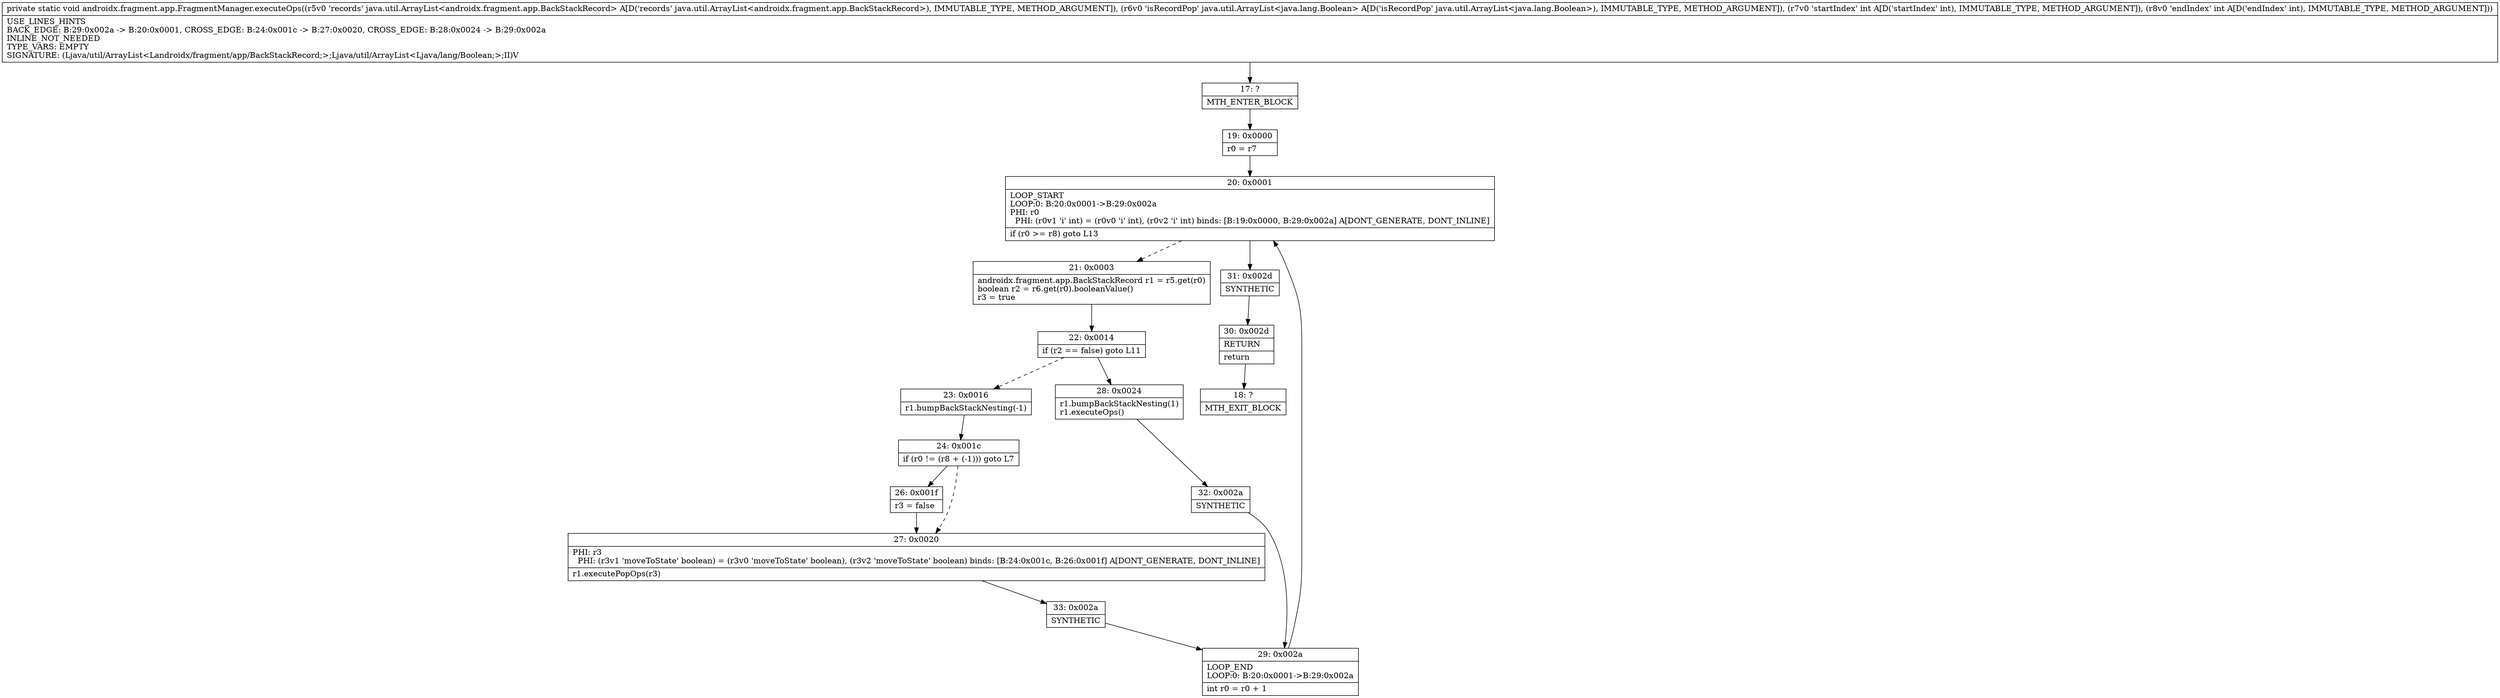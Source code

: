 digraph "CFG forandroidx.fragment.app.FragmentManager.executeOps(Ljava\/util\/ArrayList;Ljava\/util\/ArrayList;II)V" {
Node_17 [shape=record,label="{17\:\ ?|MTH_ENTER_BLOCK\l}"];
Node_19 [shape=record,label="{19\:\ 0x0000|r0 = r7\l}"];
Node_20 [shape=record,label="{20\:\ 0x0001|LOOP_START\lLOOP:0: B:20:0x0001\-\>B:29:0x002a\lPHI: r0 \l  PHI: (r0v1 'i' int) = (r0v0 'i' int), (r0v2 'i' int) binds: [B:19:0x0000, B:29:0x002a] A[DONT_GENERATE, DONT_INLINE]\l|if (r0 \>= r8) goto L13\l}"];
Node_21 [shape=record,label="{21\:\ 0x0003|androidx.fragment.app.BackStackRecord r1 = r5.get(r0)\lboolean r2 = r6.get(r0).booleanValue()\lr3 = true\l}"];
Node_22 [shape=record,label="{22\:\ 0x0014|if (r2 == false) goto L11\l}"];
Node_23 [shape=record,label="{23\:\ 0x0016|r1.bumpBackStackNesting(\-1)\l}"];
Node_24 [shape=record,label="{24\:\ 0x001c|if (r0 != (r8 + (\-1))) goto L7\l}"];
Node_26 [shape=record,label="{26\:\ 0x001f|r3 = false\l}"];
Node_27 [shape=record,label="{27\:\ 0x0020|PHI: r3 \l  PHI: (r3v1 'moveToState' boolean) = (r3v0 'moveToState' boolean), (r3v2 'moveToState' boolean) binds: [B:24:0x001c, B:26:0x001f] A[DONT_GENERATE, DONT_INLINE]\l|r1.executePopOps(r3)\l}"];
Node_33 [shape=record,label="{33\:\ 0x002a|SYNTHETIC\l}"];
Node_29 [shape=record,label="{29\:\ 0x002a|LOOP_END\lLOOP:0: B:20:0x0001\-\>B:29:0x002a\l|int r0 = r0 + 1\l}"];
Node_28 [shape=record,label="{28\:\ 0x0024|r1.bumpBackStackNesting(1)\lr1.executeOps()\l}"];
Node_32 [shape=record,label="{32\:\ 0x002a|SYNTHETIC\l}"];
Node_31 [shape=record,label="{31\:\ 0x002d|SYNTHETIC\l}"];
Node_30 [shape=record,label="{30\:\ 0x002d|RETURN\l|return\l}"];
Node_18 [shape=record,label="{18\:\ ?|MTH_EXIT_BLOCK\l}"];
MethodNode[shape=record,label="{private static void androidx.fragment.app.FragmentManager.executeOps((r5v0 'records' java.util.ArrayList\<androidx.fragment.app.BackStackRecord\> A[D('records' java.util.ArrayList\<androidx.fragment.app.BackStackRecord\>), IMMUTABLE_TYPE, METHOD_ARGUMENT]), (r6v0 'isRecordPop' java.util.ArrayList\<java.lang.Boolean\> A[D('isRecordPop' java.util.ArrayList\<java.lang.Boolean\>), IMMUTABLE_TYPE, METHOD_ARGUMENT]), (r7v0 'startIndex' int A[D('startIndex' int), IMMUTABLE_TYPE, METHOD_ARGUMENT]), (r8v0 'endIndex' int A[D('endIndex' int), IMMUTABLE_TYPE, METHOD_ARGUMENT]))  | USE_LINES_HINTS\lBACK_EDGE: B:29:0x002a \-\> B:20:0x0001, CROSS_EDGE: B:24:0x001c \-\> B:27:0x0020, CROSS_EDGE: B:28:0x0024 \-\> B:29:0x002a\lINLINE_NOT_NEEDED\lTYPE_VARS: EMPTY\lSIGNATURE: (Ljava\/util\/ArrayList\<Landroidx\/fragment\/app\/BackStackRecord;\>;Ljava\/util\/ArrayList\<Ljava\/lang\/Boolean;\>;II)V\l}"];
MethodNode -> Node_17;Node_17 -> Node_19;
Node_19 -> Node_20;
Node_20 -> Node_21[style=dashed];
Node_20 -> Node_31;
Node_21 -> Node_22;
Node_22 -> Node_23[style=dashed];
Node_22 -> Node_28;
Node_23 -> Node_24;
Node_24 -> Node_26;
Node_24 -> Node_27[style=dashed];
Node_26 -> Node_27;
Node_27 -> Node_33;
Node_33 -> Node_29;
Node_29 -> Node_20;
Node_28 -> Node_32;
Node_32 -> Node_29;
Node_31 -> Node_30;
Node_30 -> Node_18;
}


